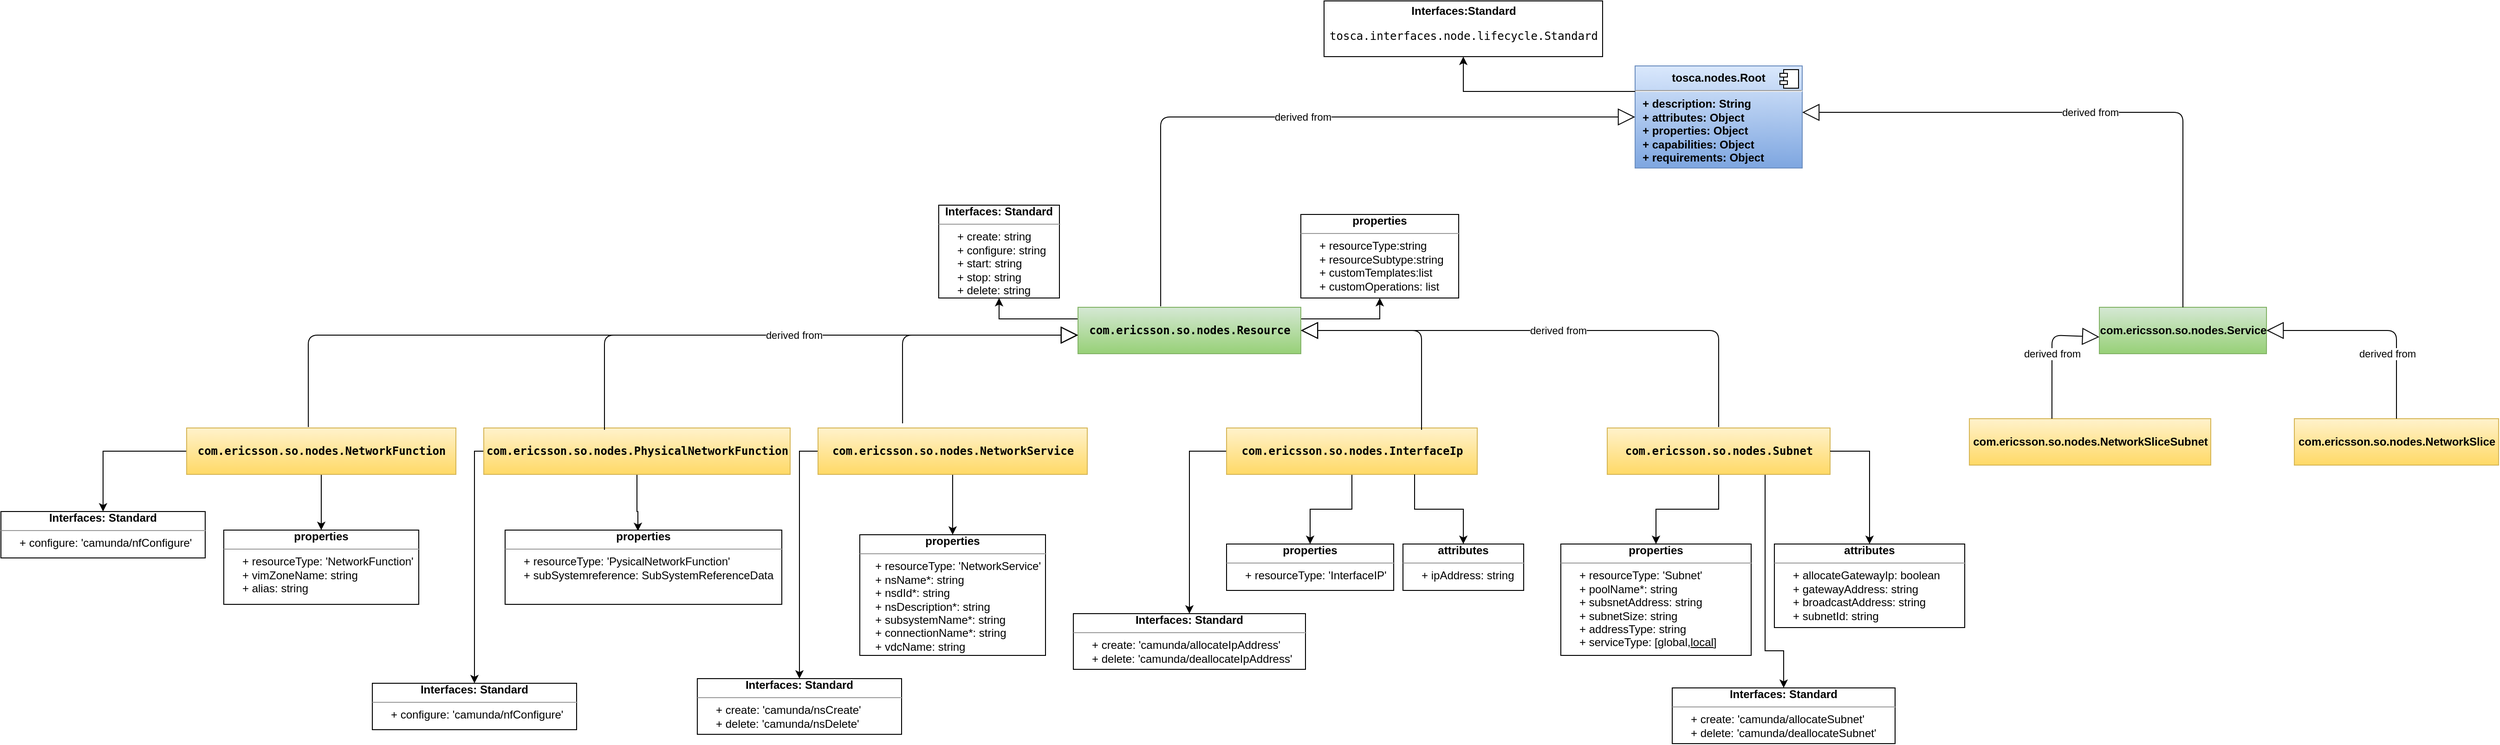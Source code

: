 <mxfile version="12.2.2" type="device" pages="2"><diagram id="iTJMaOyMVrKmAojjJZlr" name="Tosca node model"><mxGraphModel dx="2939" dy="769" grid="1" gridSize="10" guides="1" tooltips="1" connect="1" arrows="1" fold="1" page="1" pageScale="1" pageWidth="850" pageHeight="1100" math="0" shadow="0"><root><mxCell id="DVwK-xwwFE5SSVNPHXlr-0"/><mxCell id="DVwK-xwwFE5SSVNPHXlr-1" parent="DVwK-xwwFE5SSVNPHXlr-0"/><mxCell id="gD7M9Mm-NWBeRr3G83z4-20" value="&lt;p style=&quot;margin: 0px ; margin-top: 6px ; text-align: center&quot;&gt;&lt;b&gt;tosca.nodes.Root&lt;br&gt;&lt;/b&gt;&lt;/p&gt;&lt;hr&gt;&lt;p style=&quot;margin: 0px ; margin-left: 8px&quot;&gt;&lt;b&gt;+ description: String&lt;br&gt;+ attributes: Object&lt;/b&gt;&lt;/p&gt;&lt;p style=&quot;margin: 0px ; margin-left: 8px&quot;&gt;&lt;b&gt;+ properties: Object&lt;/b&gt;&lt;/p&gt;&lt;p style=&quot;margin: 0px ; margin-left: 8px&quot;&gt;&lt;b&gt;+ capabilities: Object&lt;/b&gt;&lt;/p&gt;&lt;p style=&quot;margin: 0px ; margin-left: 8px&quot;&gt;&lt;b&gt;+ requirements: Object&lt;/b&gt;&lt;/p&gt;&lt;p style=&quot;margin: 0px ; margin-left: 8px&quot;&gt;&lt;br&gt;&lt;/p&gt;" style="align=left;overflow=fill;html=1;dropTarget=0;fillColor=#dae8fc;strokeColor=#6c8ebf;gradientColor=#7ea6e0;" parent="DVwK-xwwFE5SSVNPHXlr-1" vertex="1"><mxGeometry x="670" y="230" width="180" height="110" as="geometry"/></mxCell><mxCell id="gD7M9Mm-NWBeRr3G83z4-21" value="" style="shape=component;jettyWidth=8;jettyHeight=4;" parent="gD7M9Mm-NWBeRr3G83z4-20" vertex="1"><mxGeometry x="1" width="20" height="20" relative="1" as="geometry"><mxPoint x="-24" y="4" as="offset"/></mxGeometry></mxCell><mxCell id="BMvIEEH7aXY31ona4qfT-10" style="edgeStyle=orthogonalEdgeStyle;rounded=0;orthogonalLoop=1;jettySize=auto;html=1;entryX=0.5;entryY=1;entryDx=0;entryDy=0;exitX=1;exitY=0.25;exitDx=0;exitDy=0;fontStyle=1" parent="DVwK-xwwFE5SSVNPHXlr-1" source="gD7M9Mm-NWBeRr3G83z4-25" target="BMvIEEH7aXY31ona4qfT-9" edge="1"><mxGeometry relative="1" as="geometry"/></mxCell><mxCell id="BMvIEEH7aXY31ona4qfT-31" style="edgeStyle=orthogonalEdgeStyle;rounded=0;orthogonalLoop=1;jettySize=auto;html=1;entryX=0.5;entryY=1;entryDx=0;entryDy=0;exitX=0;exitY=0.25;exitDx=0;exitDy=0;" parent="DVwK-xwwFE5SSVNPHXlr-1" source="gD7M9Mm-NWBeRr3G83z4-20" target="BMvIEEH7aXY31ona4qfT-29" edge="1"><mxGeometry relative="1" as="geometry"/></mxCell><mxCell id="BMvIEEH7aXY31ona4qfT-33" style="edgeStyle=orthogonalEdgeStyle;rounded=0;orthogonalLoop=1;jettySize=auto;html=1;entryX=0.5;entryY=1;entryDx=0;entryDy=0;exitX=0;exitY=0.25;exitDx=0;exitDy=0;" parent="DVwK-xwwFE5SSVNPHXlr-1" source="gD7M9Mm-NWBeRr3G83z4-25" target="BMvIEEH7aXY31ona4qfT-32" edge="1"><mxGeometry relative="1" as="geometry"/></mxCell><mxCell id="gD7M9Mm-NWBeRr3G83z4-25" value="&lt;span style=&quot;font-family: monospace&quot;&gt;com.ericsson.so.nodes.Resource&lt;/span&gt;" style="html=1;gradientColor=#97d077;fillColor=#d5e8d4;strokeColor=#82b366;fontStyle=1" parent="DVwK-xwwFE5SSVNPHXlr-1" vertex="1"><mxGeometry x="70" y="490" width="240" height="50" as="geometry"/></mxCell><mxCell id="BMvIEEH7aXY31ona4qfT-21" value="" style="edgeStyle=orthogonalEdgeStyle;rounded=0;orthogonalLoop=1;jettySize=auto;html=1;entryX=0.5;entryY=0;entryDx=0;entryDy=0;" parent="DVwK-xwwFE5SSVNPHXlr-1" source="gD7M9Mm-NWBeRr3G83z4-32" target="BMvIEEH7aXY31ona4qfT-17" edge="1"><mxGeometry relative="1" as="geometry"><mxPoint x="760" y="750" as="targetPoint"/></mxGeometry></mxCell><mxCell id="BMvIEEH7aXY31ona4qfT-41" style="edgeStyle=orthogonalEdgeStyle;rounded=0;orthogonalLoop=1;jettySize=auto;html=1;entryX=0.5;entryY=0;entryDx=0;entryDy=0;" parent="DVwK-xwwFE5SSVNPHXlr-1" source="gD7M9Mm-NWBeRr3G83z4-32" target="BMvIEEH7aXY31ona4qfT-39" edge="1"><mxGeometry relative="1" as="geometry"><Array as="points"><mxPoint x="810" y="860"/><mxPoint x="830" y="860"/></Array></mxGeometry></mxCell><mxCell id="gD7M9Mm-NWBeRr3G83z4-32" value="&lt;span style=&quot;font-family: monospace&quot;&gt;com.ericsson.so.nodes.Subnet&lt;/span&gt;" style="html=1;fontStyle=1;gradientColor=#ffd966;fillColor=#fff2cc;strokeColor=#d6b656;" parent="DVwK-xwwFE5SSVNPHXlr-1" vertex="1"><mxGeometry x="640" y="620" width="240" height="50" as="geometry"/></mxCell><mxCell id="BMvIEEH7aXY31ona4qfT-12" value="" style="edgeStyle=orthogonalEdgeStyle;rounded=0;orthogonalLoop=1;jettySize=auto;html=1;" parent="DVwK-xwwFE5SSVNPHXlr-1" source="gD7M9Mm-NWBeRr3G83z4-34" target="BMvIEEH7aXY31ona4qfT-11" edge="1"><mxGeometry relative="1" as="geometry"/></mxCell><mxCell id="BMvIEEH7aXY31ona4qfT-40" style="edgeStyle=orthogonalEdgeStyle;rounded=0;orthogonalLoop=1;jettySize=auto;html=1;entryX=0.5;entryY=0;entryDx=0;entryDy=0;" parent="DVwK-xwwFE5SSVNPHXlr-1" source="gD7M9Mm-NWBeRr3G83z4-34" target="BMvIEEH7aXY31ona4qfT-38" edge="1"><mxGeometry relative="1" as="geometry"><Array as="points"><mxPoint x="190" y="645"/></Array></mxGeometry></mxCell><mxCell id="gD7M9Mm-NWBeRr3G83z4-34" value="&lt;span style=&quot;font-family: monospace&quot;&gt;com.ericsson.so.nodes.InterfaceIp&lt;/span&gt;" style="html=1;fontStyle=1;gradientColor=#ffd966;fillColor=#fff2cc;strokeColor=#d6b656;" parent="DVwK-xwwFE5SSVNPHXlr-1" vertex="1"><mxGeometry x="230" y="620" width="270" height="50" as="geometry"/></mxCell><mxCell id="BMvIEEH7aXY31ona4qfT-14" value="" style="edgeStyle=orthogonalEdgeStyle;rounded=0;orthogonalLoop=1;jettySize=auto;html=1;" parent="DVwK-xwwFE5SSVNPHXlr-1" source="gD7M9Mm-NWBeRr3G83z4-27" target="BMvIEEH7aXY31ona4qfT-13" edge="1"><mxGeometry relative="1" as="geometry"/></mxCell><mxCell id="BMvIEEH7aXY31ona4qfT-37" style="edgeStyle=orthogonalEdgeStyle;rounded=0;orthogonalLoop=1;jettySize=auto;html=1;" parent="DVwK-xwwFE5SSVNPHXlr-1" source="gD7M9Mm-NWBeRr3G83z4-27" target="BMvIEEH7aXY31ona4qfT-36" edge="1"><mxGeometry relative="1" as="geometry"><Array as="points"><mxPoint x="-230" y="645"/></Array></mxGeometry></mxCell><mxCell id="gD7M9Mm-NWBeRr3G83z4-27" value="&lt;span style=&quot;font-family: monospace&quot;&gt;com.ericsson.so.nodes.NetworkService&lt;/span&gt;" style="html=1;fontStyle=1;gradientColor=#ffd966;fillColor=#fff2cc;strokeColor=#d6b656;" parent="DVwK-xwwFE5SSVNPHXlr-1" vertex="1"><mxGeometry x="-210" y="620" width="290" height="50" as="geometry"/></mxCell><mxCell id="BMvIEEH7aXY31ona4qfT-16" value="" style="edgeStyle=orthogonalEdgeStyle;rounded=0;orthogonalLoop=1;jettySize=auto;html=1;" parent="DVwK-xwwFE5SSVNPHXlr-1" source="gD7M9Mm-NWBeRr3G83z4-29" target="BMvIEEH7aXY31ona4qfT-15" edge="1"><mxGeometry relative="1" as="geometry"/></mxCell><mxCell id="BMvIEEH7aXY31ona4qfT-35" style="edgeStyle=orthogonalEdgeStyle;rounded=0;orthogonalLoop=1;jettySize=auto;html=1;entryX=0.5;entryY=0;entryDx=0;entryDy=0;exitX=0;exitY=0.5;exitDx=0;exitDy=0;" parent="DVwK-xwwFE5SSVNPHXlr-1" source="gD7M9Mm-NWBeRr3G83z4-29" target="BMvIEEH7aXY31ona4qfT-34" edge="1"><mxGeometry relative="1" as="geometry"/></mxCell><mxCell id="gD7M9Mm-NWBeRr3G83z4-29" value="&lt;span style=&quot;font-family: monospace&quot;&gt;com.ericsson.so.nodes.NetworkFunction&lt;/span&gt;" style="html=1;fontStyle=1;gradientColor=#ffd966;fillColor=#fff2cc;strokeColor=#d6b656;" parent="DVwK-xwwFE5SSVNPHXlr-1" vertex="1"><mxGeometry x="-890" y="620" width="290" height="50" as="geometry"/></mxCell><mxCell id="gD7M9Mm-NWBeRr3G83z4-39" value="com.ericsson.so.nodes.Service" style="html=1;fontStyle=1;gradientColor=#97d077;fillColor=#d5e8d4;strokeColor=#82b366;" parent="DVwK-xwwFE5SSVNPHXlr-1" vertex="1"><mxGeometry x="1170" y="490" width="180" height="50" as="geometry"/></mxCell><mxCell id="gD7M9Mm-NWBeRr3G83z4-41" value="com.ericsson.so.nodes.NetworkSliceSubnet" style="html=1;fontStyle=1;gradientColor=#ffd966;fillColor=#fff2cc;strokeColor=#d6b656;" parent="DVwK-xwwFE5SSVNPHXlr-1" vertex="1"><mxGeometry x="1030" y="610" width="260" height="50" as="geometry"/></mxCell><mxCell id="gD7M9Mm-NWBeRr3G83z4-43" value="com.ericsson.so.nodes.NetworkSlice" style="html=1;fontStyle=1;gradientColor=#ffd966;fillColor=#fff2cc;strokeColor=#d6b656;" parent="DVwK-xwwFE5SSVNPHXlr-1" vertex="1"><mxGeometry x="1380" y="610" width="220" height="50" as="geometry"/></mxCell><mxCell id="BMvIEEH7aXY31ona4qfT-9" value="&lt;div style=&quot;text-align: center&quot;&gt;&lt;b&gt;properties&lt;/b&gt;&lt;/div&gt;&lt;hr size=&quot;1&quot;&gt;&lt;span&gt;&amp;nbsp; &amp;nbsp; &amp;nbsp; + resourceType:string&lt;/span&gt;&lt;br&gt;&lt;span&gt;&amp;nbsp; &amp;nbsp; &amp;nbsp; + resourceSubtype:string&lt;/span&gt;&lt;br&gt;&lt;span&gt;&amp;nbsp; &amp;nbsp; &amp;nbsp; + customTemplates:list&lt;br&gt;&lt;/span&gt;&lt;span&gt;&amp;nbsp; &amp;nbsp; &amp;nbsp; + customOperations: list&lt;/span&gt;&lt;span&gt;&lt;br&gt;&lt;/span&gt;" style="verticalAlign=top;align=left;overflow=fill;fontSize=12;fontFamily=Helvetica;html=1;" parent="DVwK-xwwFE5SSVNPHXlr-1" vertex="1"><mxGeometry x="310" y="390" width="170" height="90" as="geometry"/></mxCell><mxCell id="BMvIEEH7aXY31ona4qfT-26" value="" style="edgeStyle=orthogonalEdgeStyle;rounded=0;orthogonalLoop=1;jettySize=auto;html=1;exitX=0.75;exitY=1;exitDx=0;exitDy=0;" parent="DVwK-xwwFE5SSVNPHXlr-1" source="gD7M9Mm-NWBeRr3G83z4-34" target="BMvIEEH7aXY31ona4qfT-25" edge="1"><mxGeometry relative="1" as="geometry"/></mxCell><mxCell id="BMvIEEH7aXY31ona4qfT-11" value="&lt;div style=&quot;text-align: center&quot;&gt;&lt;b&gt;properties&lt;/b&gt;&lt;/div&gt;&lt;hr size=&quot;1&quot;&gt;&lt;span&gt;&amp;nbsp; &amp;nbsp; &amp;nbsp; + resourceType: '&lt;/span&gt;&lt;span&gt;InterfaceIP&lt;/span&gt;&lt;span&gt;'&lt;/span&gt;&lt;br&gt;&lt;span&gt;&lt;br&gt;&lt;/span&gt;" style="verticalAlign=top;align=left;overflow=fill;fontSize=12;fontFamily=Helvetica;html=1;" parent="DVwK-xwwFE5SSVNPHXlr-1" vertex="1"><mxGeometry x="230" y="745" width="180" height="50" as="geometry"/></mxCell><mxCell id="BMvIEEH7aXY31ona4qfT-25" value="&lt;div style=&quot;text-align: center&quot;&gt;&lt;b&gt;attributes&lt;/b&gt;&lt;/div&gt;&lt;hr size=&quot;1&quot;&gt;&lt;span&gt;&amp;nbsp; &amp;nbsp; &amp;nbsp; +&amp;nbsp;&lt;/span&gt;&lt;span&gt;ipAddress&lt;/span&gt;&lt;span&gt;: string&lt;/span&gt;&lt;br&gt;&lt;span&gt;&lt;br&gt;&lt;/span&gt;" style="verticalAlign=top;align=left;overflow=fill;fontSize=12;fontFamily=Helvetica;html=1;" parent="DVwK-xwwFE5SSVNPHXlr-1" vertex="1"><mxGeometry x="420" y="745" width="130" height="50" as="geometry"/></mxCell><mxCell id="BMvIEEH7aXY31ona4qfT-13" value="&lt;div style=&quot;text-align: center&quot;&gt;&lt;b&gt;properties&lt;/b&gt;&lt;/div&gt;&lt;hr size=&quot;1&quot;&gt;&lt;span&gt;&amp;nbsp; &amp;nbsp; &amp;nbsp;&lt;/span&gt;&lt;span&gt;+ resourceType:&lt;/span&gt;&lt;span&gt;&amp;nbsp;'NetworkService'&lt;br&gt;&lt;/span&gt;&lt;span&gt;&amp;nbsp; &amp;nbsp; &amp;nbsp;+ nsName*:&lt;/span&gt;&lt;span&gt;&amp;nbsp;string&lt;br&gt;&lt;/span&gt;&lt;span&gt;&amp;nbsp; &amp;nbsp; &amp;nbsp;+ nsdId*:&lt;/span&gt;&lt;span&gt;&amp;nbsp;string&lt;br&gt;&lt;/span&gt;&lt;span&gt;&amp;nbsp; &amp;nbsp; &amp;nbsp;+ nsDescription*:&lt;/span&gt;&lt;span&gt;&amp;nbsp;string&lt;br&gt;&lt;/span&gt;&lt;span&gt;&amp;nbsp; &amp;nbsp; &amp;nbsp;+ subsystemName*:&lt;/span&gt;&lt;span&gt;&amp;nbsp;string&lt;br&gt;&lt;/span&gt;&lt;span&gt;&amp;nbsp; &amp;nbsp; &amp;nbsp;+ connectionName*:&lt;/span&gt;&lt;span&gt;&amp;nbsp;string&lt;br&gt;&lt;/span&gt;&lt;span&gt;&amp;nbsp; &amp;nbsp; &amp;nbsp;+ vdcName:&lt;/span&gt;&lt;span&gt;&amp;nbsp;string&lt;/span&gt;&lt;span&gt;&lt;br&gt;&lt;/span&gt;" style="verticalAlign=top;align=left;overflow=fill;fontSize=12;fontFamily=Helvetica;html=1;" parent="DVwK-xwwFE5SSVNPHXlr-1" vertex="1"><mxGeometry x="-165" y="735" width="200" height="130" as="geometry"/></mxCell><mxCell id="BMvIEEH7aXY31ona4qfT-15" value="&lt;div style=&quot;text-align: center&quot;&gt;&lt;b&gt;properties&lt;/b&gt;&lt;/div&gt;&lt;hr size=&quot;1&quot;&gt;&amp;nbsp; &amp;nbsp; &amp;nbsp; + resourceType: 'NetworkFunction'&lt;br&gt;&amp;nbsp; &amp;nbsp; &amp;nbsp; + vimZoneName: string&lt;br&gt;&amp;nbsp; &amp;nbsp; &amp;nbsp; + alias: string&lt;span&gt;&lt;br&gt;&lt;/span&gt;" style="verticalAlign=top;align=left;overflow=fill;fontSize=12;fontFamily=Helvetica;html=1;" parent="DVwK-xwwFE5SSVNPHXlr-1" vertex="1"><mxGeometry x="-850" y="730" width="210" height="80" as="geometry"/></mxCell><mxCell id="BMvIEEH7aXY31ona4qfT-28" value="" style="edgeStyle=orthogonalEdgeStyle;rounded=0;orthogonalLoop=1;jettySize=auto;html=1;exitX=1;exitY=0.5;exitDx=0;exitDy=0;" parent="DVwK-xwwFE5SSVNPHXlr-1" source="gD7M9Mm-NWBeRr3G83z4-32" target="BMvIEEH7aXY31ona4qfT-27" edge="1"><mxGeometry relative="1" as="geometry"/></mxCell><mxCell id="BMvIEEH7aXY31ona4qfT-17" value="&lt;div style=&quot;text-align: center&quot;&gt;&lt;b&gt;properties&lt;/b&gt;&lt;/div&gt;&lt;hr size=&quot;1&quot;&gt;&lt;span&gt;&amp;nbsp; &amp;nbsp; &amp;nbsp; + resourceType: 'Subnet'&lt;/span&gt;&lt;br&gt;&lt;span&gt;&amp;nbsp; &amp;nbsp; &amp;nbsp; + poolName*: string&lt;/span&gt;&lt;br&gt;&lt;span&gt;&amp;nbsp; &amp;nbsp; &amp;nbsp; + subsnetAddress: string&lt;br&gt;&lt;/span&gt;&lt;span&gt;&amp;nbsp; &amp;nbsp; &amp;nbsp; + subnetSize: string&lt;br&gt;&lt;/span&gt;&amp;nbsp; &amp;nbsp; &amp;nbsp; + addressType: string&lt;br&gt;&amp;nbsp; &amp;nbsp; &amp;nbsp; + serviceType: [global,&lt;u&gt;local&lt;/u&gt;]&lt;span&gt;&lt;br&gt;&lt;/span&gt;" style="verticalAlign=top;align=left;overflow=fill;fontSize=12;fontFamily=Helvetica;html=1;" parent="DVwK-xwwFE5SSVNPHXlr-1" vertex="1"><mxGeometry x="590" y="745" width="205" height="120" as="geometry"/></mxCell><mxCell id="BMvIEEH7aXY31ona4qfT-27" value="&lt;div style=&quot;text-align: center&quot;&gt;&lt;b&gt;attributes&lt;/b&gt;&lt;/div&gt;&lt;hr size=&quot;1&quot;&gt;&lt;span&gt;&amp;nbsp; &amp;nbsp; &amp;nbsp; +&amp;nbsp;&lt;/span&gt;&lt;span&gt;allocateGatewayIp&lt;/span&gt;&lt;span&gt;: boolean&lt;/span&gt;&lt;br&gt;&lt;span&gt;&amp;nbsp; &amp;nbsp; &amp;nbsp; + gatewayAddress: string&lt;/span&gt;&lt;br&gt;&lt;span&gt;&amp;nbsp; &amp;nbsp; &amp;nbsp; + broadcastAddress: string&lt;br&gt;&lt;/span&gt;&lt;span&gt;&amp;nbsp; &amp;nbsp; &amp;nbsp; + subnetId: string&lt;/span&gt;&lt;span&gt;&lt;br&gt;&lt;/span&gt;" style="verticalAlign=top;align=left;overflow=fill;fontSize=12;fontFamily=Helvetica;html=1;" parent="DVwK-xwwFE5SSVNPHXlr-1" vertex="1"><mxGeometry x="820" y="745" width="205" height="90" as="geometry"/></mxCell><mxCell id="BMvIEEH7aXY31ona4qfT-29" value="&lt;b&gt;Interfaces:Standard&lt;br&gt;&lt;/b&gt;&lt;pre style=&quot;overflow-wrap: break-word&quot;&gt;tosca.interfaces.node.lifecycle.Standard&lt;/pre&gt;" style="html=1;" parent="DVwK-xwwFE5SSVNPHXlr-1" vertex="1"><mxGeometry x="335" y="160" width="300" height="60" as="geometry"/></mxCell><mxCell id="BMvIEEH7aXY31ona4qfT-32" value="&lt;div style=&quot;text-align: center&quot;&gt;&lt;b&gt;Interfaces: Standard&lt;/b&gt;&lt;/div&gt;&lt;hr size=&quot;1&quot;&gt;&amp;nbsp; &amp;nbsp; &amp;nbsp; + create: string&lt;br&gt;&amp;nbsp; &amp;nbsp; &amp;nbsp; + configure: string&lt;br&gt;&amp;nbsp; &amp;nbsp; &amp;nbsp; + start: string&lt;br&gt;&amp;nbsp; &amp;nbsp; &amp;nbsp; + stop: string&lt;br&gt;&amp;nbsp; &amp;nbsp; &amp;nbsp; + delete: string&lt;span&gt;&lt;br&gt;&lt;/span&gt;" style="verticalAlign=top;align=left;overflow=fill;fontSize=12;fontFamily=Helvetica;html=1;" parent="DVwK-xwwFE5SSVNPHXlr-1" vertex="1"><mxGeometry x="-80" y="380" width="130" height="100" as="geometry"/></mxCell><mxCell id="BMvIEEH7aXY31ona4qfT-34" value="&lt;div style=&quot;text-align: center&quot;&gt;&lt;b&gt;Interfaces: Standard&lt;/b&gt;&lt;/div&gt;&lt;hr size=&quot;1&quot;&gt;&amp;nbsp; &amp;nbsp; &amp;nbsp; + configure:&amp;nbsp;&lt;span&gt;'camunda/nfConfigure'&lt;/span&gt;&lt;br&gt;&lt;span&gt;&lt;br&gt;&lt;/span&gt;" style="verticalAlign=top;align=left;overflow=fill;fontSize=12;fontFamily=Helvetica;html=1;" parent="DVwK-xwwFE5SSVNPHXlr-1" vertex="1"><mxGeometry x="-1090" y="710" width="220" height="50" as="geometry"/></mxCell><mxCell id="BMvIEEH7aXY31ona4qfT-36" value="&lt;div style=&quot;text-align: center&quot;&gt;&lt;b&gt;Interfaces: Standard&lt;/b&gt;&lt;/div&gt;&lt;hr size=&quot;1&quot;&gt;&amp;nbsp; &amp;nbsp; &amp;nbsp; + create:&amp;nbsp;&lt;span&gt;'camunda/nsCreate'&lt;br&gt;&lt;/span&gt;&amp;nbsp; &amp;nbsp; &amp;nbsp; + delete:&amp;nbsp;'camunda/nsDelete'&lt;br&gt;&lt;span&gt;&lt;br&gt;&lt;/span&gt;" style="verticalAlign=top;align=left;overflow=fill;fontSize=12;fontFamily=Helvetica;html=1;" parent="DVwK-xwwFE5SSVNPHXlr-1" vertex="1"><mxGeometry x="-340" y="890" width="220" height="60" as="geometry"/></mxCell><mxCell id="BMvIEEH7aXY31ona4qfT-38" value="&lt;div style=&quot;text-align: center&quot;&gt;&lt;b&gt;Interfaces: Standard&lt;/b&gt;&lt;/div&gt;&lt;hr size=&quot;1&quot;&gt;&amp;nbsp; &amp;nbsp; &amp;nbsp; + create:&amp;nbsp;&lt;span&gt;'camunda/&lt;/span&gt;&lt;span&gt;allocateIpAddress&lt;/span&gt;&lt;span&gt;'&lt;/span&gt;&lt;br&gt;&amp;nbsp; &amp;nbsp; &amp;nbsp; + delete:&amp;nbsp;'camunda/&lt;span&gt;deallocateIpAddress&lt;/span&gt;&lt;span&gt;'&lt;/span&gt;&lt;br&gt;&lt;span&gt;&lt;br&gt;&lt;/span&gt;" style="verticalAlign=top;align=left;overflow=fill;fontSize=12;fontFamily=Helvetica;html=1;" parent="DVwK-xwwFE5SSVNPHXlr-1" vertex="1"><mxGeometry x="65" y="820" width="250" height="60" as="geometry"/></mxCell><mxCell id="BMvIEEH7aXY31ona4qfT-39" value="&lt;div style=&quot;text-align: center&quot;&gt;&lt;b&gt;Interfaces: Standard&lt;/b&gt;&lt;/div&gt;&lt;hr size=&quot;1&quot;&gt;&amp;nbsp; &amp;nbsp; &amp;nbsp; + create:&amp;nbsp;&lt;span&gt;'camunda/&lt;/span&gt;&lt;span&gt;allocateSubnet&lt;/span&gt;&lt;span&gt;'&lt;/span&gt;&lt;br&gt;&amp;nbsp; &amp;nbsp; &amp;nbsp; + delete:&amp;nbsp;'camunda/&lt;span&gt;deallocateSubnet&lt;/span&gt;&lt;span&gt;'&lt;/span&gt;&lt;br&gt;&lt;span&gt;&lt;br&gt;&lt;/span&gt;" style="verticalAlign=top;align=left;overflow=fill;fontSize=12;fontFamily=Helvetica;html=1;" parent="DVwK-xwwFE5SSVNPHXlr-1" vertex="1"><mxGeometry x="710" y="900" width="240" height="60" as="geometry"/></mxCell><mxCell id="CzwJXiLEtD-I2xbVgDCp-0" value="" style="edgeStyle=orthogonalEdgeStyle;rounded=0;orthogonalLoop=1;jettySize=auto;html=1;exitX=0.5;exitY=1;exitDx=0;exitDy=0;entryX=0.48;entryY=0.013;entryDx=0;entryDy=0;entryPerimeter=0;" parent="DVwK-xwwFE5SSVNPHXlr-1" source="CzwJXiLEtD-I2xbVgDCp-2" target="CzwJXiLEtD-I2xbVgDCp-3" edge="1"><mxGeometry relative="1" as="geometry"><Array as="points"><mxPoint x="-405" y="710"/><mxPoint x="-404" y="710"/></Array></mxGeometry></mxCell><mxCell id="CzwJXiLEtD-I2xbVgDCp-1" style="edgeStyle=orthogonalEdgeStyle;rounded=0;orthogonalLoop=1;jettySize=auto;html=1;exitX=0;exitY=0.5;exitDx=0;exitDy=0;entryX=0.5;entryY=0;entryDx=0;entryDy=0;" parent="DVwK-xwwFE5SSVNPHXlr-1" source="CzwJXiLEtD-I2xbVgDCp-2" target="CzwJXiLEtD-I2xbVgDCp-4" edge="1"><mxGeometry relative="1" as="geometry"><mxPoint x="-586" y="890" as="targetPoint"/><Array as="points"><mxPoint x="-580" y="645"/></Array></mxGeometry></mxCell><mxCell id="CzwJXiLEtD-I2xbVgDCp-2" value="&lt;span style=&quot;font-family: monospace&quot;&gt;com.ericsson.so.nodes.PhysicalNetworkFunction&lt;/span&gt;" style="html=1;fontStyle=1;gradientColor=#ffd966;fillColor=#fff2cc;strokeColor=#d6b656;" parent="DVwK-xwwFE5SSVNPHXlr-1" vertex="1"><mxGeometry x="-570" y="620" width="330" height="50" as="geometry"/></mxCell><mxCell id="CzwJXiLEtD-I2xbVgDCp-3" value="&lt;div style=&quot;text-align: center&quot;&gt;&lt;b&gt;properties&lt;/b&gt;&lt;/div&gt;&lt;hr size=&quot;1&quot;&gt;&amp;nbsp; &amp;nbsp; &amp;nbsp; + resourceType: 'PysicalNetworkFunction'&lt;br&gt;&amp;nbsp; &amp;nbsp; &amp;nbsp; + subSystemreference: SubSystemReferenceData&lt;br&gt;&amp;nbsp;&amp;nbsp;&lt;span&gt;&lt;br&gt;&lt;/span&gt;" style="verticalAlign=top;align=left;overflow=fill;fontSize=12;fontFamily=Helvetica;html=1;" parent="DVwK-xwwFE5SSVNPHXlr-1" vertex="1"><mxGeometry x="-547" y="730" width="298" height="80" as="geometry"/></mxCell><mxCell id="CzwJXiLEtD-I2xbVgDCp-4" value="&lt;div style=&quot;text-align: center&quot;&gt;&lt;b&gt;Interfaces: Standard&lt;/b&gt;&lt;/div&gt;&lt;hr size=&quot;1&quot;&gt;&amp;nbsp; &amp;nbsp; &amp;nbsp; + configure:&amp;nbsp;&lt;span&gt;'camunda/nfConfigure'&lt;/span&gt;&lt;br&gt;&lt;span&gt;&lt;br&gt;&lt;/span&gt;" style="verticalAlign=top;align=left;overflow=fill;fontSize=12;fontFamily=Helvetica;html=1;" parent="DVwK-xwwFE5SSVNPHXlr-1" vertex="1"><mxGeometry x="-690" y="895" width="220" height="50" as="geometry"/></mxCell><mxCell id="bQdZH9T_rWwwYvKMTwOf-0" value="" style="endArrow=block;endSize=16;endFill=0;html=1;strokeColor=#000000;strokeWidth=1;fontColor=#000000;exitX=0.452;exitY=-0.02;exitDx=0;exitDy=0;exitPerimeter=0;" edge="1" parent="DVwK-xwwFE5SSVNPHXlr-1" source="gD7M9Mm-NWBeRr3G83z4-29"><mxGeometry width="160" relative="1" as="geometry"><mxPoint x="-620" y="570" as="sourcePoint"/><mxPoint x="70" y="520" as="targetPoint"/><Array as="points"><mxPoint x="-759" y="520"/></Array></mxGeometry></mxCell><mxCell id="bQdZH9T_rWwwYvKMTwOf-1" value="derived from" style="endArrow=block;endSize=16;endFill=0;html=1;strokeColor=#000000;strokeWidth=1;fontColor=#000000;exitX=0.394;exitY=0.04;exitDx=0;exitDy=0;exitPerimeter=0;" edge="1" parent="DVwK-xwwFE5SSVNPHXlr-1" source="CzwJXiLEtD-I2xbVgDCp-2"><mxGeometry width="160" relative="1" as="geometry"><mxPoint x="-440" y="610" as="sourcePoint"/><mxPoint x="70" y="520" as="targetPoint"/><Array as="points"><mxPoint x="-440" y="520"/></Array></mxGeometry></mxCell><mxCell id="bQdZH9T_rWwwYvKMTwOf-3" value="" style="endArrow=block;endSize=16;endFill=0;html=1;strokeColor=#000000;strokeWidth=1;fontColor=#000000;exitX=0.314;exitY=-0.1;exitDx=0;exitDy=0;exitPerimeter=0;" edge="1" parent="DVwK-xwwFE5SSVNPHXlr-1" source="gD7M9Mm-NWBeRr3G83z4-27"><mxGeometry width="160" relative="1" as="geometry"><mxPoint x="-395" y="630" as="sourcePoint"/><mxPoint x="70" y="520" as="targetPoint"/><Array as="points"><mxPoint x="-119" y="520"/></Array></mxGeometry></mxCell><mxCell id="bQdZH9T_rWwwYvKMTwOf-6" value="derived from" style="endArrow=block;endSize=16;endFill=0;html=1;strokeColor=#000000;strokeWidth=1;fontColor=#000000;entryX=1;entryY=0.5;entryDx=0;entryDy=0;" edge="1" parent="DVwK-xwwFE5SSVNPHXlr-1" target="gD7M9Mm-NWBeRr3G83z4-25"><mxGeometry width="160" relative="1" as="geometry"><mxPoint x="760" y="619" as="sourcePoint"/><mxPoint x="80" y="530" as="targetPoint"/><Array as="points"><mxPoint x="760" y="515"/></Array></mxGeometry></mxCell><mxCell id="bQdZH9T_rWwwYvKMTwOf-7" value="" style="endArrow=block;endSize=16;endFill=0;html=1;strokeColor=#000000;strokeWidth=1;fontColor=#000000;entryX=1;entryY=0.5;entryDx=0;entryDy=0;" edge="1" parent="DVwK-xwwFE5SSVNPHXlr-1" target="gD7M9Mm-NWBeRr3G83z4-25"><mxGeometry width="160" relative="1" as="geometry"><mxPoint x="440" y="622" as="sourcePoint"/><mxPoint x="310" y="510" as="targetPoint"/><Array as="points"><mxPoint x="440" y="515"/></Array></mxGeometry></mxCell><mxCell id="bQdZH9T_rWwwYvKMTwOf-8" value="derived from" style="endArrow=block;endSize=16;endFill=0;html=1;strokeColor=#000000;strokeWidth=1;fontColor=#000000;entryX=0;entryY=0.5;entryDx=0;entryDy=0;exitX=0.371;exitY=-0.02;exitDx=0;exitDy=0;exitPerimeter=0;" edge="1" parent="DVwK-xwwFE5SSVNPHXlr-1" source="gD7M9Mm-NWBeRr3G83z4-25" target="gD7M9Mm-NWBeRr3G83z4-20"><mxGeometry width="160" relative="1" as="geometry"><mxPoint x="770" y="629" as="sourcePoint"/><mxPoint x="320" y="525" as="targetPoint"/><Array as="points"><mxPoint x="159" y="285"/></Array></mxGeometry></mxCell><mxCell id="bQdZH9T_rWwwYvKMTwOf-9" value="derived from" style="endArrow=block;endSize=16;endFill=0;html=1;strokeColor=#000000;strokeWidth=1;fontColor=#000000;entryX=1;entryY=0.455;entryDx=0;entryDy=0;exitX=0.5;exitY=0;exitDx=0;exitDy=0;entryPerimeter=0;" edge="1" parent="DVwK-xwwFE5SSVNPHXlr-1" source="gD7M9Mm-NWBeRr3G83z4-39" target="gD7M9Mm-NWBeRr3G83z4-20"><mxGeometry width="160" relative="1" as="geometry"><mxPoint x="169.04" y="499" as="sourcePoint"/><mxPoint x="680" y="295" as="targetPoint"/><Array as="points"><mxPoint x="1260" y="280"/></Array></mxGeometry></mxCell><mxCell id="bQdZH9T_rWwwYvKMTwOf-10" value="derived from" style="endArrow=block;endSize=16;endFill=0;html=1;strokeColor=#000000;strokeWidth=1;fontColor=#000000;entryX=0;entryY=0.64;entryDx=0;entryDy=0;exitX=0.342;exitY=0;exitDx=0;exitDy=0;entryPerimeter=0;exitPerimeter=0;" edge="1" parent="DVwK-xwwFE5SSVNPHXlr-1" source="gD7M9Mm-NWBeRr3G83z4-41" target="gD7M9Mm-NWBeRr3G83z4-39"><mxGeometry width="160" relative="1" as="geometry"><mxPoint x="1270" y="500" as="sourcePoint"/><mxPoint x="860" y="290.05" as="targetPoint"/><Array as="points"><mxPoint x="1119" y="520"/></Array></mxGeometry></mxCell><mxCell id="bQdZH9T_rWwwYvKMTwOf-12" value="derived from" style="endArrow=block;endSize=16;endFill=0;html=1;strokeColor=#000000;strokeWidth=1;fontColor=#000000;entryX=1;entryY=0.5;entryDx=0;entryDy=0;exitX=0.5;exitY=0;exitDx=0;exitDy=0;" edge="1" parent="DVwK-xwwFE5SSVNPHXlr-1" source="gD7M9Mm-NWBeRr3G83z4-43" target="gD7M9Mm-NWBeRr3G83z4-39"><mxGeometry x="-0.404" y="10" width="160" relative="1" as="geometry"><mxPoint x="1128.92" y="620" as="sourcePoint"/><mxPoint x="1180" y="532" as="targetPoint"/><Array as="points"><mxPoint x="1490" y="515"/></Array><mxPoint as="offset"/></mxGeometry></mxCell></root></mxGraphModel></diagram><diagram id="0SBZlqyBsTLljzUf2T72" name="Tosca data model"><mxGraphModel dx="1239" dy="769" grid="1" gridSize="10" guides="1" tooltips="1" connect="1" arrows="1" fold="1" page="1" pageScale="1" pageWidth="850" pageHeight="1100" math="0" shadow="0"><root><mxCell id="y9FUhU3M1jBaOkq6JZDS-0"/><mxCell id="y9FUhU3M1jBaOkq6JZDS-1" parent="y9FUhU3M1jBaOkq6JZDS-0"/><mxCell id="qonoO2swkCVtmMRVoy9f-0" value="&lt;p style=&quot;margin: 0px ; margin-top: 6px ; text-align: center&quot;&gt;&lt;b&gt;tosca.datatypes.Root&lt;br&gt;&lt;/b&gt;&lt;/p&gt;&lt;hr&gt;&lt;p style=&quot;margin: 0px ; margin-left: 8px&quot;&gt;&lt;b&gt;+ description: String&lt;br&gt;&lt;/b&gt;&lt;/p&gt;&lt;p style=&quot;margin: 0px ; margin-left: 8px&quot;&gt;&lt;br&gt;&lt;/p&gt;" style="align=left;overflow=fill;html=1;dropTarget=0;fillColor=#dae8fc;strokeColor=#6c8ebf;gradientColor=#7ea6e0;" parent="y9FUhU3M1jBaOkq6JZDS-1" vertex="1"><mxGeometry x="380" y="220" width="180" height="110" as="geometry"/></mxCell><mxCell id="qonoO2swkCVtmMRVoy9f-1" value="" style="shape=component;jettyWidth=8;jettyHeight=4;" parent="qonoO2swkCVtmMRVoy9f-0" vertex="1"><mxGeometry x="1" width="20" height="20" relative="1" as="geometry"><mxPoint x="-24" y="4" as="offset"/></mxGeometry></mxCell><mxCell id="2FW_UQZfd9TtvMLIIZqv-10" value="&lt;p style=&quot;margin: 0px ; margin-top: 6px ; text-align: center&quot;&gt;&lt;span style=&quot;background-color: rgb(151 , 208 , 119)&quot;&gt;&lt;span style=&quot;font-family: &amp;#34;consolas&amp;#34; , &amp;#34;bitstream vera sans mono&amp;#34; , &amp;#34;courier new&amp;#34; , &amp;#34;courier&amp;#34; , monospace ; font-size: 14px ; text-align: left&quot;&gt;com.ericsson.so.datatypes.SubsystemReferenceData&lt;/span&gt;&lt;br&gt;&lt;/span&gt;&lt;/p&gt;&lt;hr&gt;&lt;p style=&quot;margin: 0px ; margin-left: 8px&quot;&gt;&lt;span style=&quot;background-color: rgb(151 , 208 , 119)&quot;&gt;+ name: String&lt;br&gt;+ referenceId: String&lt;/span&gt;&lt;/p&gt;&lt;p style=&quot;margin: 0px ; margin-left: 8px&quot;&gt;&lt;span style=&quot;background-color: rgb(151 , 208 , 119)&quot;&gt;+ connectionName: String&lt;/span&gt;&lt;span style=&quot;background-color: rgb(151 , 208 , 119)&quot;&gt;&lt;br&gt;&lt;/span&gt;&lt;/p&gt;" style="align=left;overflow=fill;html=1;dashed=1;strokeColor=#97D077;strokeWidth=4;fillColor=#97D077;fontColor=#000000;" parent="y9FUhU3M1jBaOkq6JZDS-1" vertex="1"><mxGeometry x="80" y="450" width="420" height="90" as="geometry"/></mxCell><mxCell id="2FW_UQZfd9TtvMLIIZqv-11" value="" style="shape=component;jettyWidth=8;jettyHeight=4;" parent="2FW_UQZfd9TtvMLIIZqv-10" vertex="1"><mxGeometry x="1" width="20" height="20" relative="1" as="geometry"><mxPoint x="-24" y="4" as="offset"/></mxGeometry></mxCell><mxCell id="0EWJvJgM-yvo_PBlV0PC-0" value="derived from" style="endArrow=block;endSize=16;endFill=0;html=1;strokeColor=#000000;strokeWidth=1;fontColor=#000000;entryX=0;entryY=0.5;entryDx=0;entryDy=0;" parent="y9FUhU3M1jBaOkq6JZDS-1" target="qonoO2swkCVtmMRVoy9f-0" edge="1"><mxGeometry width="160" relative="1" as="geometry"><mxPoint x="250" y="447" as="sourcePoint"/><mxPoint x="240" y="560" as="targetPoint"/><Array as="points"><mxPoint x="248" y="275"/></Array></mxGeometry></mxCell></root></mxGraphModel></diagram></mxfile>